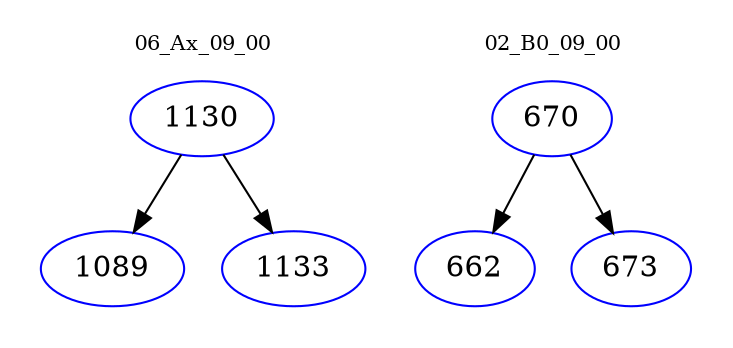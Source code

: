 digraph{
subgraph cluster_0 {
color = white
label = "06_Ax_09_00";
fontsize=10;
T0_1130 [label="1130", color="blue"]
T0_1130 -> T0_1089 [color="black"]
T0_1089 [label="1089", color="blue"]
T0_1130 -> T0_1133 [color="black"]
T0_1133 [label="1133", color="blue"]
}
subgraph cluster_1 {
color = white
label = "02_B0_09_00";
fontsize=10;
T1_670 [label="670", color="blue"]
T1_670 -> T1_662 [color="black"]
T1_662 [label="662", color="blue"]
T1_670 -> T1_673 [color="black"]
T1_673 [label="673", color="blue"]
}
}
